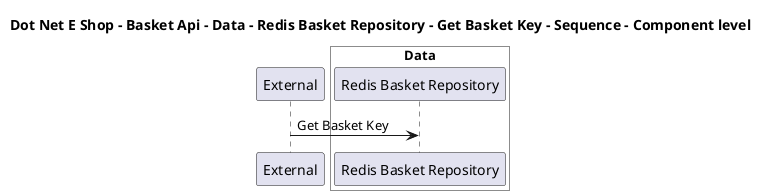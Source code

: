 @startuml

title Dot Net E Shop - Basket Api - Data - Redis Basket Repository - Get Basket Key - Sequence - Component level

participant "External" as C4InterFlow.SoftwareSystems.ExternalSystem

box "Basket Api" #White
    
box "Data" #White
    participant "Redis Basket Repository" as DotNetEShop.SoftwareSystems.BasketApi.Containers.Data.Components.RedisBasketRepository
end box

end box


C4InterFlow.SoftwareSystems.ExternalSystem -> DotNetEShop.SoftwareSystems.BasketApi.Containers.Data.Components.RedisBasketRepository : Get Basket Key


@enduml
